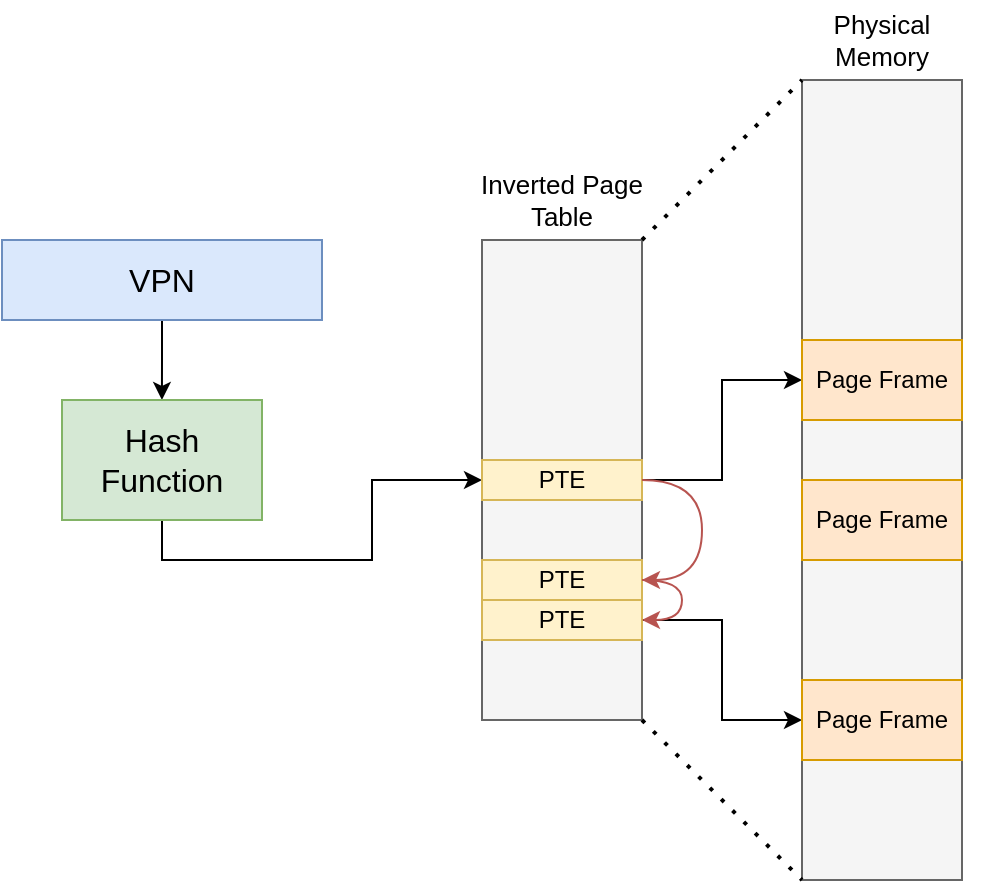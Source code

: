 <mxfile version="24.7.5">
  <diagram name="Page-1" id="sbCdcg1ejwXPBJS0pfgE">
    <mxGraphModel dx="989" dy="576" grid="1" gridSize="10" guides="1" tooltips="1" connect="1" arrows="1" fold="1" page="1" pageScale="1" pageWidth="850" pageHeight="1100" math="0" shadow="0">
      <root>
        <mxCell id="0" />
        <mxCell id="1" parent="0" />
        <mxCell id="o1F89AF8R_W4kwE92R5T-3" style="edgeStyle=orthogonalEdgeStyle;rounded=0;orthogonalLoop=1;jettySize=auto;html=1;exitX=0.5;exitY=1;exitDx=0;exitDy=0;" edge="1" parent="1" source="o1F89AF8R_W4kwE92R5T-2">
          <mxGeometry relative="1" as="geometry">
            <mxPoint x="239.966" y="280.0" as="targetPoint" />
          </mxGeometry>
        </mxCell>
        <mxCell id="o1F89AF8R_W4kwE92R5T-2" value="VPN" style="rounded=0;whiteSpace=wrap;html=1;fontSize=16;fillColor=#dae8fc;strokeColor=#6c8ebf;" vertex="1" parent="1">
          <mxGeometry x="160" y="200" width="160" height="40" as="geometry" />
        </mxCell>
        <mxCell id="o1F89AF8R_W4kwE92R5T-10" style="edgeStyle=orthogonalEdgeStyle;rounded=0;orthogonalLoop=1;jettySize=auto;html=1;exitX=0.5;exitY=1;exitDx=0;exitDy=0;entryX=0;entryY=0.5;entryDx=0;entryDy=0;" edge="1" parent="1" source="o1F89AF8R_W4kwE92R5T-4" target="o1F89AF8R_W4kwE92R5T-5">
          <mxGeometry relative="1" as="geometry" />
        </mxCell>
        <mxCell id="o1F89AF8R_W4kwE92R5T-4" value="Hash&lt;div&gt;Function&lt;/div&gt;" style="rounded=0;whiteSpace=wrap;html=1;fontSize=16;fillColor=#d5e8d4;strokeColor=#82b366;" vertex="1" parent="1">
          <mxGeometry x="190" y="280" width="100" height="60" as="geometry" />
        </mxCell>
        <mxCell id="o1F89AF8R_W4kwE92R5T-5" value="" style="rounded=0;whiteSpace=wrap;html=1;fillColor=#f5f5f5;fontColor=#333333;strokeColor=#666666;" vertex="1" parent="1">
          <mxGeometry x="400" y="200" width="80" height="240" as="geometry" />
        </mxCell>
        <mxCell id="o1F89AF8R_W4kwE92R5T-6" value="" style="rounded=0;whiteSpace=wrap;html=1;fillColor=#f5f5f5;fontColor=#333333;strokeColor=#666666;" vertex="1" parent="1">
          <mxGeometry x="560" y="120" width="80" height="400" as="geometry" />
        </mxCell>
        <mxCell id="o1F89AF8R_W4kwE92R5T-7" value="" style="endArrow=none;dashed=1;html=1;dashPattern=1 3;strokeWidth=2;rounded=0;exitX=1;exitY=0;exitDx=0;exitDy=0;entryX=0;entryY=0;entryDx=0;entryDy=0;" edge="1" parent="1" source="o1F89AF8R_W4kwE92R5T-5" target="o1F89AF8R_W4kwE92R5T-6">
          <mxGeometry width="50" height="50" relative="1" as="geometry">
            <mxPoint x="510" y="200" as="sourcePoint" />
            <mxPoint x="560" y="150" as="targetPoint" />
          </mxGeometry>
        </mxCell>
        <mxCell id="o1F89AF8R_W4kwE92R5T-8" value="" style="endArrow=none;dashed=1;html=1;dashPattern=1 3;strokeWidth=2;rounded=0;exitX=1;exitY=1;exitDx=0;exitDy=0;entryX=0;entryY=1;entryDx=0;entryDy=0;" edge="1" parent="1" source="o1F89AF8R_W4kwE92R5T-5" target="o1F89AF8R_W4kwE92R5T-6">
          <mxGeometry width="50" height="50" relative="1" as="geometry">
            <mxPoint x="450" y="530" as="sourcePoint" />
            <mxPoint x="530" y="450" as="targetPoint" />
          </mxGeometry>
        </mxCell>
        <mxCell id="o1F89AF8R_W4kwE92R5T-23" style="edgeStyle=orthogonalEdgeStyle;rounded=0;orthogonalLoop=1;jettySize=auto;html=1;exitX=1;exitY=0.5;exitDx=0;exitDy=0;entryX=0;entryY=0.5;entryDx=0;entryDy=0;" edge="1" parent="1" source="o1F89AF8R_W4kwE92R5T-11" target="o1F89AF8R_W4kwE92R5T-14">
          <mxGeometry relative="1" as="geometry" />
        </mxCell>
        <mxCell id="o1F89AF8R_W4kwE92R5T-11" value="PTE" style="rounded=0;whiteSpace=wrap;html=1;fillColor=#fff2cc;strokeColor=#d6b656;" vertex="1" parent="1">
          <mxGeometry x="400" y="310" width="80" height="20" as="geometry" />
        </mxCell>
        <mxCell id="o1F89AF8R_W4kwE92R5T-14" value="Page Frame" style="rounded=0;whiteSpace=wrap;html=1;fillColor=#ffe6cc;strokeColor=#d79b00;" vertex="1" parent="1">
          <mxGeometry x="560" y="250" width="80" height="40" as="geometry" />
        </mxCell>
        <mxCell id="o1F89AF8R_W4kwE92R5T-15" value="PTE" style="rounded=0;whiteSpace=wrap;html=1;fillColor=#fff2cc;strokeColor=#d6b656;" vertex="1" parent="1">
          <mxGeometry x="400" y="360" width="80" height="20" as="geometry" />
        </mxCell>
        <mxCell id="o1F89AF8R_W4kwE92R5T-22" style="edgeStyle=orthogonalEdgeStyle;rounded=0;orthogonalLoop=1;jettySize=auto;html=1;exitX=1;exitY=0.5;exitDx=0;exitDy=0;entryX=0;entryY=0.5;entryDx=0;entryDy=0;" edge="1" parent="1" source="o1F89AF8R_W4kwE92R5T-16" target="o1F89AF8R_W4kwE92R5T-21">
          <mxGeometry relative="1" as="geometry" />
        </mxCell>
        <mxCell id="o1F89AF8R_W4kwE92R5T-16" value="PTE" style="rounded=0;whiteSpace=wrap;html=1;fillColor=#fff2cc;strokeColor=#d6b656;" vertex="1" parent="1">
          <mxGeometry x="400" y="380" width="80" height="20" as="geometry" />
        </mxCell>
        <mxCell id="o1F89AF8R_W4kwE92R5T-19" value="" style="endArrow=classic;html=1;rounded=0;edgeStyle=orthogonalEdgeStyle;curved=1;exitX=1;exitY=0.5;exitDx=0;exitDy=0;fillColor=#f8cecc;strokeColor=#b85450;" edge="1" parent="1" source="o1F89AF8R_W4kwE92R5T-11">
          <mxGeometry width="50" height="50" relative="1" as="geometry">
            <mxPoint x="410" y="390" as="sourcePoint" />
            <mxPoint x="480" y="370" as="targetPoint" />
            <Array as="points">
              <mxPoint x="510" y="320" />
              <mxPoint x="510" y="370" />
              <mxPoint x="480" y="370" />
            </Array>
          </mxGeometry>
        </mxCell>
        <mxCell id="o1F89AF8R_W4kwE92R5T-20" value="" style="endArrow=classic;html=1;rounded=0;edgeStyle=orthogonalEdgeStyle;curved=1;exitX=1;exitY=0.5;exitDx=0;exitDy=0;fillColor=#f8cecc;strokeColor=#b85450;entryX=1;entryY=0.5;entryDx=0;entryDy=0;" edge="1" parent="1" source="o1F89AF8R_W4kwE92R5T-15" target="o1F89AF8R_W4kwE92R5T-16">
          <mxGeometry width="50" height="50" relative="1" as="geometry">
            <mxPoint x="490" y="330" as="sourcePoint" />
            <mxPoint x="490" y="380" as="targetPoint" />
            <Array as="points">
              <mxPoint x="500" y="370" />
              <mxPoint x="500" y="390" />
            </Array>
          </mxGeometry>
        </mxCell>
        <mxCell id="o1F89AF8R_W4kwE92R5T-21" value="Page Frame" style="rounded=0;whiteSpace=wrap;html=1;fillColor=#ffe6cc;strokeColor=#d79b00;" vertex="1" parent="1">
          <mxGeometry x="560" y="420" width="80" height="40" as="geometry" />
        </mxCell>
        <mxCell id="o1F89AF8R_W4kwE92R5T-24" value="Page Frame" style="rounded=0;whiteSpace=wrap;html=1;fillColor=#ffe6cc;strokeColor=#d79b00;" vertex="1" parent="1">
          <mxGeometry x="560" y="320" width="80" height="40" as="geometry" />
        </mxCell>
        <mxCell id="o1F89AF8R_W4kwE92R5T-25" value="&lt;font style=&quot;font-size: 13px;&quot;&gt;Inverted Page Table&lt;/font&gt;" style="text;html=1;align=center;verticalAlign=middle;whiteSpace=wrap;rounded=0;" vertex="1" parent="1">
          <mxGeometry x="390" y="160" width="100" height="40" as="geometry" />
        </mxCell>
        <mxCell id="o1F89AF8R_W4kwE92R5T-26" value="&lt;font style=&quot;font-size: 13px;&quot;&gt;Physical Memory&lt;/font&gt;" style="text;html=1;align=center;verticalAlign=middle;whiteSpace=wrap;rounded=0;" vertex="1" parent="1">
          <mxGeometry x="550" y="80" width="100" height="40" as="geometry" />
        </mxCell>
      </root>
    </mxGraphModel>
  </diagram>
</mxfile>
